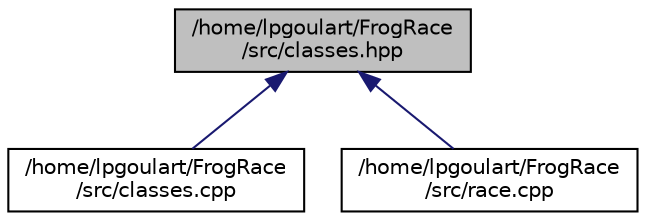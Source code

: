 digraph "/home/lpgoulart/FrogRace/src/classes.hpp"
{
  edge [fontname="Helvetica",fontsize="10",labelfontname="Helvetica",labelfontsize="10"];
  node [fontname="Helvetica",fontsize="10",shape=record];
  Node1 [label="/home/lpgoulart/FrogRace\l/src/classes.hpp",height=0.2,width=0.4,color="black", fillcolor="grey75", style="filled", fontcolor="black"];
  Node1 -> Node2 [dir="back",color="midnightblue",fontsize="10",style="solid",fontname="Helvetica"];
  Node2 [label="/home/lpgoulart/FrogRace\l/src/classes.cpp",height=0.2,width=0.4,color="black", fillcolor="white", style="filled",URL="$classes_8cpp.html"];
  Node1 -> Node3 [dir="back",color="midnightblue",fontsize="10",style="solid",fontname="Helvetica"];
  Node3 [label="/home/lpgoulart/FrogRace\l/src/race.cpp",height=0.2,width=0.4,color="black", fillcolor="white", style="filled",URL="$race_8cpp.html"];
}
